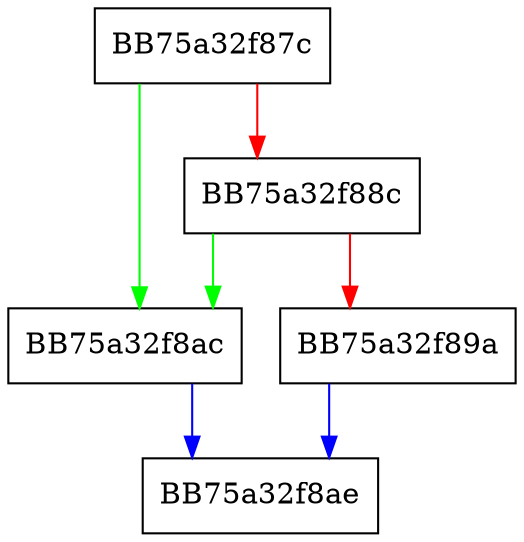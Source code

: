 digraph get_API_meta {
  node [shape="box"];
  graph [splines=ortho];
  BB75a32f87c -> BB75a32f8ac [color="green"];
  BB75a32f87c -> BB75a32f88c [color="red"];
  BB75a32f88c -> BB75a32f8ac [color="green"];
  BB75a32f88c -> BB75a32f89a [color="red"];
  BB75a32f89a -> BB75a32f8ae [color="blue"];
  BB75a32f8ac -> BB75a32f8ae [color="blue"];
}